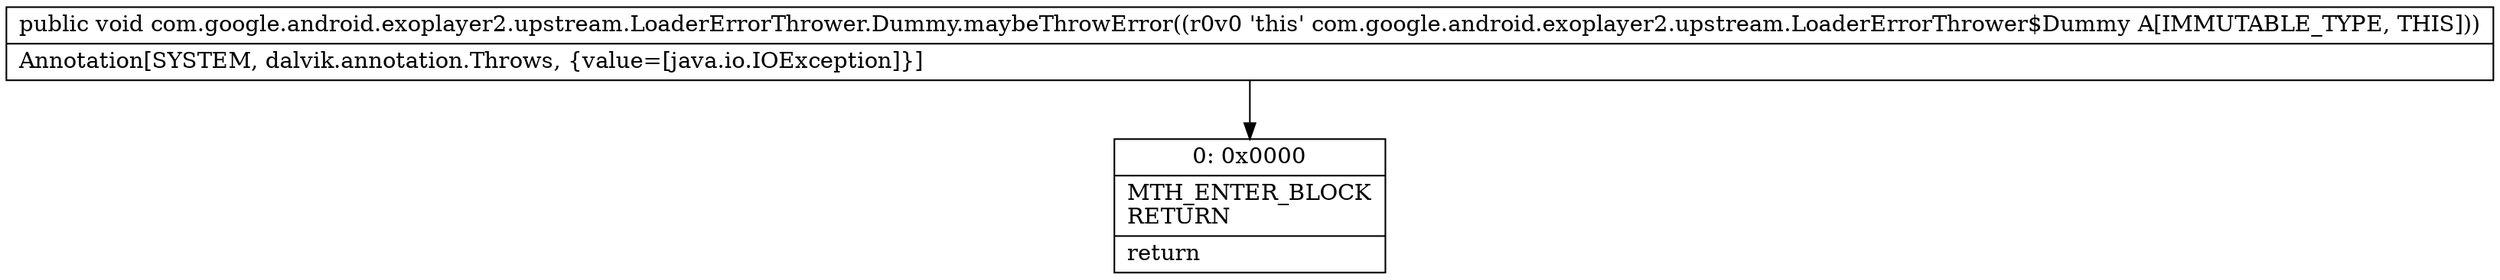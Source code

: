 digraph "CFG forcom.google.android.exoplayer2.upstream.LoaderErrorThrower.Dummy.maybeThrowError()V" {
Node_0 [shape=record,label="{0\:\ 0x0000|MTH_ENTER_BLOCK\lRETURN\l|return\l}"];
MethodNode[shape=record,label="{public void com.google.android.exoplayer2.upstream.LoaderErrorThrower.Dummy.maybeThrowError((r0v0 'this' com.google.android.exoplayer2.upstream.LoaderErrorThrower$Dummy A[IMMUTABLE_TYPE, THIS]))  | Annotation[SYSTEM, dalvik.annotation.Throws, \{value=[java.io.IOException]\}]\l}"];
MethodNode -> Node_0;
}

